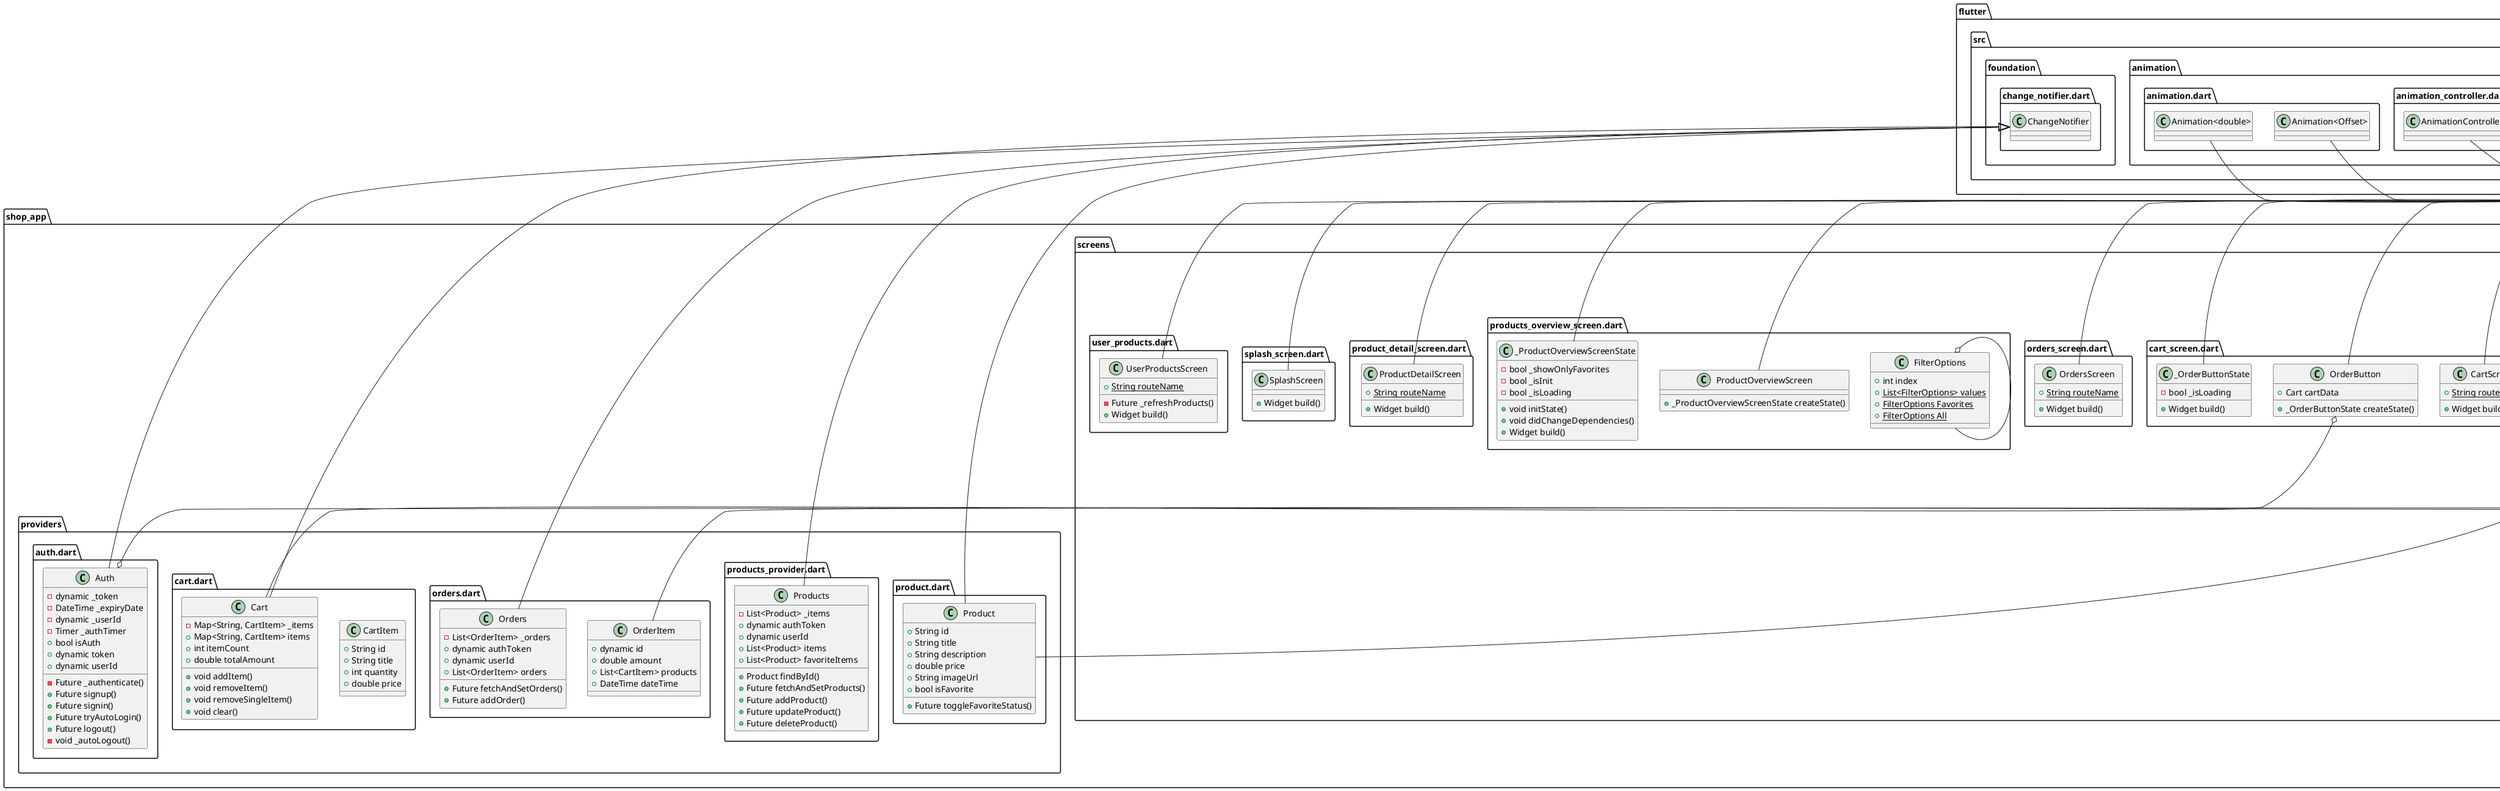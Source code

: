 @startuml
set namespaceSeparator ::

class "shop_app::helpers::custom_route.dart::CustomRoute<T>" {
  +Widget buildTransitions()
}

"flutter::src::material::page.dart::MaterialPageRoute<T>" <|-- "shop_app::helpers::custom_route.dart::CustomRoute<T>"

class "shop_app::helpers::custom_route.dart::CustomPageTransistionBuilder" {
  +Widget buildTransitions()
}

"flutter::src::material::page_transitions_theme.dart::PageTransitionsBuilder" <|-- "shop_app::helpers::custom_route.dart::CustomPageTransistionBuilder"

class "shop_app::main.dart::MyApp" {
  +Widget build()
}

"flutter::src::widgets::framework.dart::StatelessWidget" <|-- "shop_app::main.dart::MyApp"

class "shop_app::models::http_exception.dart::HttpException" {
  +String message
  +String toString()
}

"dart::core::Exception" <|-- "shop_app::models::http_exception.dart::HttpException"

class "shop_app::providers::auth.dart::Auth" {
  -dynamic _token
  -DateTime _expiryDate
  -dynamic _userId
  -Timer _authTimer
  +bool isAuth
  +dynamic token
  +dynamic userId
  -Future _authenticate()
  +Future signup()
  +Future signin()
  +Future tryAutoLogin()
  +Future logout()
  -void _autoLogout()
}

"shop_app::providers::auth.dart::Auth" o-- "dart::async::Timer"
"flutter::src::foundation::change_notifier.dart::ChangeNotifier" <|-- "shop_app::providers::auth.dart::Auth"

class "shop_app::providers::cart.dart::CartItem" {
  +String id
  +String title
  +int quantity
  +double price
}

class "shop_app::providers::cart.dart::Cart" {
  -Map<String, CartItem> _items
  +Map<String, CartItem> items
  +int itemCount
  +double totalAmount
  +void addItem()
  +void removeItem()
  +void removeSingleItem()
  +void clear()
}

"flutter::src::foundation::change_notifier.dart::ChangeNotifier" <|-- "shop_app::providers::cart.dart::Cart"

class "shop_app::providers::orders.dart::OrderItem" {
  +dynamic id
  +double amount
  +List<CartItem> products
  +DateTime dateTime
}

class "shop_app::providers::orders.dart::Orders" {
  -List<OrderItem> _orders
  +dynamic authToken
  +dynamic userId
  +List<OrderItem> orders
  +Future fetchAndSetOrders()
  +Future addOrder()
}

"flutter::src::foundation::change_notifier.dart::ChangeNotifier" <|-- "shop_app::providers::orders.dart::Orders"

class "shop_app::providers::product.dart::Product" {
  +String id
  +String title
  +String description
  +double price
  +String imageUrl
  +bool isFavorite
  +Future toggleFavoriteStatus()
}

"flutter::src::foundation::change_notifier.dart::ChangeNotifier" <|-- "shop_app::providers::product.dart::Product"

class "shop_app::providers::products_provider.dart::Products" {
  -List<Product> _items
  +dynamic authToken
  +dynamic userId
  +List<Product> items
  +List<Product> favoriteItems
  +Product findById()
  +Future fetchAndSetProducts()
  +Future addProduct()
  +Future updateProduct()
  +Future deleteProduct()
}

"flutter::src::foundation::change_notifier.dart::ChangeNotifier" <|-- "shop_app::providers::products_provider.dart::Products"

class "shop_app::screens::auth_screen.dart::AuthMode" {
  +int index
  {static} +List<AuthMode> values
  {static} +AuthMode Signup
  {static} +AuthMode Login
}

"shop_app::screens::auth_screen.dart::AuthMode" o-- "shop_app::screens::auth_screen.dart::AuthMode"

class "shop_app::screens::auth_screen.dart::AuthScreen" {
  {static} +String routeName
  +Widget build()
}

"flutter::src::widgets::framework.dart::StatelessWidget" <|-- "shop_app::screens::auth_screen.dart::AuthScreen"

class "shop_app::screens::auth_screen.dart::AuthCard" {
  +_AuthCardState createState()
}

"flutter::src::widgets::framework.dart::StatefulWidget" <|-- "shop_app::screens::auth_screen.dart::AuthCard"

class "shop_app::screens::auth_screen.dart::_AuthCardState" {
  -GlobalKey<FormState> _formKey
  -AuthMode _authMode
  -Map _authData
  -bool _isLoading
  -TextEditingController _passwordController
  -AnimationController _controller
  -Animation<Offset> _slideAnimation
  -Animation<double> _opacityAnimation
  +void initState()
  +void dispose()
  -void _showErrorDialog()
  -Future _submit()
  -void _switchAuthMode()
  +Widget build()
}

"shop_app::screens::auth_screen.dart::_AuthCardState" o-- "flutter::src::widgets::framework.dart::GlobalKey<FormState>"
"shop_app::screens::auth_screen.dart::_AuthCardState" o-- "shop_app::screens::auth_screen.dart::AuthMode"
"shop_app::screens::auth_screen.dart::_AuthCardState" o-- "flutter::src::widgets::editable_text.dart::TextEditingController"
"shop_app::screens::auth_screen.dart::_AuthCardState" o-- "flutter::src::animation::animation_controller.dart::AnimationController"
"shop_app::screens::auth_screen.dart::_AuthCardState" o-- "flutter::src::animation::animation.dart::Animation<Offset>"
"shop_app::screens::auth_screen.dart::_AuthCardState" o-- "flutter::src::animation::animation.dart::Animation<double>"
"flutter::src::widgets::framework.dart::State<T>" <|-- "shop_app::screens::auth_screen.dart::_AuthCardState"
"flutter::src::widgets::ticker_provider.dart::SingleTickerProviderStateMixin<T>" <|-- "shop_app::screens::auth_screen.dart::_AuthCardState"

class "shop_app::screens::cart_screen.dart::CartScreen" {
  {static} +String routeName
  +Widget build()
}

"flutter::src::widgets::framework.dart::StatelessWidget" <|-- "shop_app::screens::cart_screen.dart::CartScreen"

class "shop_app::screens::cart_screen.dart::OrderButton" {
  +Cart cartData
  +_OrderButtonState createState()
}

"shop_app::screens::cart_screen.dart::OrderButton" o-- "shop_app::providers::cart.dart::Cart"
"flutter::src::widgets::framework.dart::StatefulWidget" <|-- "shop_app::screens::cart_screen.dart::OrderButton"

class "shop_app::screens::cart_screen.dart::_OrderButtonState" {
  -bool _isLoading
  +Widget build()
}

"flutter::src::widgets::framework.dart::State<T>" <|-- "shop_app::screens::cart_screen.dart::_OrderButtonState"

class "shop_app::screens::edit_product_screen.dart::EditProductScreen" {
  {static} +String routeName
  +_EditProductScreenState createState()
}

"flutter::src::widgets::framework.dart::StatefulWidget" <|-- "shop_app::screens::edit_product_screen.dart::EditProductScreen"

class "shop_app::screens::edit_product_screen.dart::_EditProductScreenState" {
  -FocusNode _priceFocusNode
  -FocusNode _descriptionFocusNode
  -TextEditingController _imageUrlController
  -FocusNode _imageUrlFocusNode
  -GlobalKey<FormState> _form
  -Product _editedProduct
  -Map<String, String> _initValues
  -bool _isInit
  -bool _isLoading
  +void initState()
  +void didChangeDependencies()
  -void _updateImageUrl()
  -Future _saveForm()
  +void dispose()
  +Widget build()
}

"shop_app::screens::edit_product_screen.dart::_EditProductScreenState" o-- "flutter::src::widgets::focus_manager.dart::FocusNode"
"shop_app::screens::edit_product_screen.dart::_EditProductScreenState" o-- "flutter::src::widgets::editable_text.dart::TextEditingController"
"shop_app::screens::edit_product_screen.dart::_EditProductScreenState" o-- "flutter::src::widgets::framework.dart::GlobalKey<FormState>"
"shop_app::screens::edit_product_screen.dart::_EditProductScreenState" o-- "shop_app::providers::product.dart::Product"
"flutter::src::widgets::framework.dart::State<T>" <|-- "shop_app::screens::edit_product_screen.dart::_EditProductScreenState"

class "shop_app::screens::orders_screen.dart::OrdersScreen" {
  {static} +String routeName
  +Widget build()
}

"flutter::src::widgets::framework.dart::StatelessWidget" <|-- "shop_app::screens::orders_screen.dart::OrdersScreen"

class "shop_app::screens::products_overview_screen.dart::FilterOptions" {
  +int index
  {static} +List<FilterOptions> values
  {static} +FilterOptions Favorites
  {static} +FilterOptions All
}

"shop_app::screens::products_overview_screen.dart::FilterOptions" o-- "shop_app::screens::products_overview_screen.dart::FilterOptions"

class "shop_app::screens::products_overview_screen.dart::ProductOverviewScreen" {
  +_ProductOverviewScreenState createState()
}

"flutter::src::widgets::framework.dart::StatefulWidget" <|-- "shop_app::screens::products_overview_screen.dart::ProductOverviewScreen"

class "shop_app::screens::products_overview_screen.dart::_ProductOverviewScreenState" {
  -bool _showOnlyFavorites
  -bool _isInit
  -bool _isLoading
  +void initState()
  +void didChangeDependencies()
  +Widget build()
}

"flutter::src::widgets::framework.dart::State<T>" <|-- "shop_app::screens::products_overview_screen.dart::_ProductOverviewScreenState"

class "shop_app::screens::product_detail_screen.dart::ProductDetailScreen" {
  {static} +String routeName
  +Widget build()
}

"flutter::src::widgets::framework.dart::StatelessWidget" <|-- "shop_app::screens::product_detail_screen.dart::ProductDetailScreen"

class "shop_app::screens::splash_screen.dart::SplashScreen" {
  +Widget build()
}

"flutter::src::widgets::framework.dart::StatelessWidget" <|-- "shop_app::screens::splash_screen.dart::SplashScreen"

class "shop_app::screens::user_products.dart::UserProductsScreen" {
  {static} +String routeName
  -Future _refreshProducts()
  +Widget build()
}

"flutter::src::widgets::framework.dart::StatelessWidget" <|-- "shop_app::screens::user_products.dart::UserProductsScreen"

class "shop_app::widgets::app_drawer.dart::AppDrawer" {
  +Widget build()
}

"flutter::src::widgets::framework.dart::StatelessWidget" <|-- "shop_app::widgets::app_drawer.dart::AppDrawer"

class "shop_app::widgets::badge.dart::Badge" {
  +Widget child
  +dynamic value
  +Color color
  +Widget build()
}

"shop_app::widgets::badge.dart::Badge" o-- "flutter::src::widgets::framework.dart::Widget"
"shop_app::widgets::badge.dart::Badge" o-- "dart::ui::Color"
"flutter::src::widgets::framework.dart::StatelessWidget" <|-- "shop_app::widgets::badge.dart::Badge"

class "shop_app::widgets::cart_item.dart::CartItem" {
  +dynamic id
  +dynamic productId
  +double price
  +int quantity
  +dynamic title
  +Widget build()
}

"flutter::src::widgets::framework.dart::StatelessWidget" <|-- "shop_app::widgets::cart_item.dart::CartItem"

class "shop_app::widgets::order_item.dart::OrderItem" {
  +OrderItem order
  +_OrderItemState createState()
}

"shop_app::widgets::order_item.dart::OrderItem" o-- "shop_app::providers::orders.dart::OrderItem"
"flutter::src::widgets::framework.dart::StatefulWidget" <|-- "shop_app::widgets::order_item.dart::OrderItem"

class "shop_app::widgets::order_item.dart::_OrderItemState" {
  -bool _expanded
  +Widget build()
}

"flutter::src::widgets::framework.dart::State<T>" <|-- "shop_app::widgets::order_item.dart::_OrderItemState"

class "shop_app::widgets::products-grid.dart::ProductsGrid" {
  +bool showFavs
  +Widget build()
}

"flutter::src::widgets::framework.dart::StatelessWidget" <|-- "shop_app::widgets::products-grid.dart::ProductsGrid"

class "shop_app::widgets::product_item.dart::ProductItem" {
  +Widget build()
}

"flutter::src::widgets::framework.dart::StatelessWidget" <|-- "shop_app::widgets::product_item.dart::ProductItem"

class "shop_app::widgets::user_product_item.dart::UserProductItem" {
  +dynamic id
  +dynamic title
  +dynamic imageUrl
  +Widget build()
}

"flutter::src::widgets::framework.dart::StatelessWidget" <|-- "shop_app::widgets::user_product_item.dart::UserProductItem"


@enduml